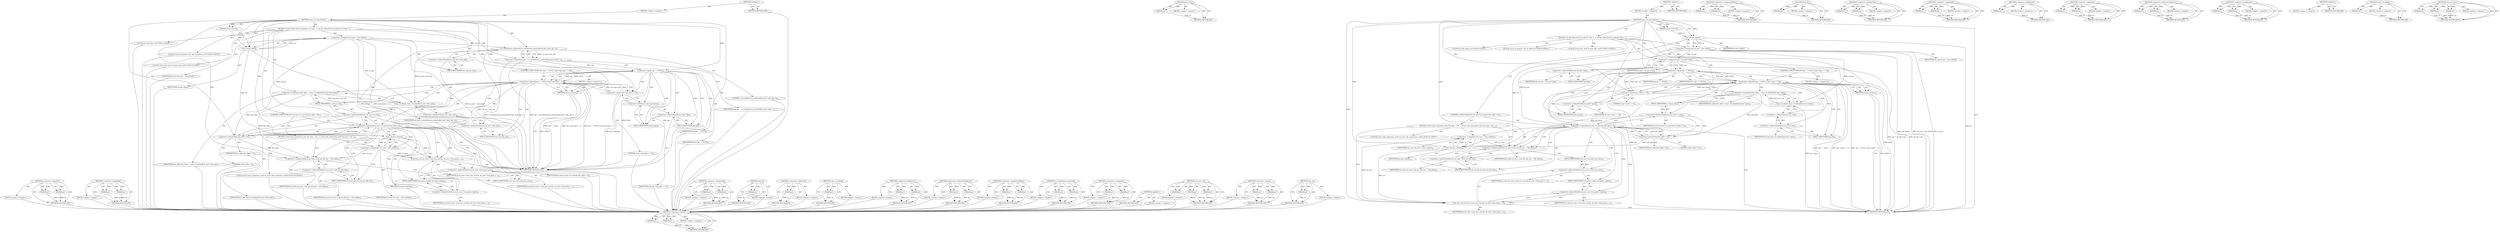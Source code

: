 digraph "inet_csk" {
vulnerable_113 [label=<(METHOD,&lt;operator&gt;.equals)>];
vulnerable_114 [label=<(PARAM,p1)>];
vulnerable_115 [label=<(PARAM,p2)>];
vulnerable_116 [label=<(BLOCK,&lt;empty&gt;,&lt;empty&gt;)>];
vulnerable_117 [label=<(METHOD_RETURN,ANY)>];
vulnerable_136 [label=<(METHOD,inet_csk)>];
vulnerable_137 [label=<(PARAM,p1)>];
vulnerable_138 [label=<(BLOCK,&lt;empty&gt;,&lt;empty&gt;)>];
vulnerable_139 [label=<(METHOD_RETURN,ANY)>];
vulnerable_6 [label=<(METHOD,&lt;global&gt;)<SUB>1</SUB>>];
vulnerable_7 [label=<(BLOCK,&lt;empty&gt;,&lt;empty&gt;)<SUB>1</SUB>>];
vulnerable_8 [label=<(METHOD,cipso_v4_sock_delattr)<SUB>1</SUB>>];
vulnerable_9 [label=<(PARAM,struct sock *sk)<SUB>1</SUB>>];
vulnerable_10 [label=<(BLOCK,{
 	int hdr_delta;
	struct ip_options *opt;
 	s...,{
 	int hdr_delta;
	struct ip_options *opt;
 	s...)<SUB>2</SUB>>];
vulnerable_11 [label="<(LOCAL,int hdr_delta: int)<SUB>3</SUB>>"];
vulnerable_12 [label="<(LOCAL,struct ip_options* opt: ip_options*)<SUB>4</SUB>>"];
vulnerable_13 [label="<(LOCAL,struct inet_sock* sk_inet: inet_sock*)<SUB>5</SUB>>"];
vulnerable_14 [label=<(&lt;operator&gt;.assignment,sk_inet = inet_sk(sk))<SUB>7</SUB>>];
vulnerable_15 [label=<(IDENTIFIER,sk_inet,sk_inet = inet_sk(sk))<SUB>7</SUB>>];
vulnerable_16 [label=<(inet_sk,inet_sk(sk))<SUB>7</SUB>>];
vulnerable_17 [label=<(IDENTIFIER,sk,inet_sk(sk))<SUB>7</SUB>>];
vulnerable_18 [label=<(&lt;operator&gt;.assignment,opt = sk_inet-&gt;opt)<SUB>8</SUB>>];
vulnerable_19 [label=<(IDENTIFIER,opt,opt = sk_inet-&gt;opt)<SUB>8</SUB>>];
vulnerable_20 [label=<(&lt;operator&gt;.indirectFieldAccess,sk_inet-&gt;opt)<SUB>8</SUB>>];
vulnerable_21 [label=<(IDENTIFIER,sk_inet,opt = sk_inet-&gt;opt)<SUB>8</SUB>>];
vulnerable_22 [label=<(FIELD_IDENTIFIER,opt,opt)<SUB>8</SUB>>];
vulnerable_23 [label=<(CONTROL_STRUCTURE,IF,if (opt == NULL || opt-&gt;cipso == 0))<SUB>9</SUB>>];
vulnerable_24 [label=<(&lt;operator&gt;.logicalOr,opt == NULL || opt-&gt;cipso == 0)<SUB>9</SUB>>];
vulnerable_25 [label=<(&lt;operator&gt;.equals,opt == NULL)<SUB>9</SUB>>];
vulnerable_26 [label=<(IDENTIFIER,opt,opt == NULL)<SUB>9</SUB>>];
vulnerable_27 [label=<(IDENTIFIER,NULL,opt == NULL)<SUB>9</SUB>>];
vulnerable_28 [label=<(&lt;operator&gt;.equals,opt-&gt;cipso == 0)<SUB>9</SUB>>];
vulnerable_29 [label=<(&lt;operator&gt;.indirectFieldAccess,opt-&gt;cipso)<SUB>9</SUB>>];
vulnerable_30 [label=<(IDENTIFIER,opt,opt-&gt;cipso == 0)<SUB>9</SUB>>];
vulnerable_31 [label=<(FIELD_IDENTIFIER,cipso,cipso)<SUB>9</SUB>>];
vulnerable_32 [label=<(LITERAL,0,opt-&gt;cipso == 0)<SUB>9</SUB>>];
vulnerable_33 [label=<(BLOCK,&lt;empty&gt;,&lt;empty&gt;)<SUB>10</SUB>>];
vulnerable_34 [label=<(RETURN,return;,return;)<SUB>10</SUB>>];
vulnerable_35 [label=<(&lt;operator&gt;.assignment,hdr_delta = cipso_v4_delopt(&amp;sk_inet-&gt;opt))<SUB>12</SUB>>];
vulnerable_36 [label=<(IDENTIFIER,hdr_delta,hdr_delta = cipso_v4_delopt(&amp;sk_inet-&gt;opt))<SUB>12</SUB>>];
vulnerable_37 [label=<(cipso_v4_delopt,cipso_v4_delopt(&amp;sk_inet-&gt;opt))<SUB>12</SUB>>];
vulnerable_38 [label=<(&lt;operator&gt;.addressOf,&amp;sk_inet-&gt;opt)<SUB>12</SUB>>];
vulnerable_39 [label=<(&lt;operator&gt;.indirectFieldAccess,sk_inet-&gt;opt)<SUB>12</SUB>>];
vulnerable_40 [label=<(IDENTIFIER,sk_inet,cipso_v4_delopt(&amp;sk_inet-&gt;opt))<SUB>12</SUB>>];
vulnerable_41 [label=<(FIELD_IDENTIFIER,opt,opt)<SUB>12</SUB>>];
vulnerable_42 [label=<(CONTROL_STRUCTURE,IF,if (sk_inet-&gt;is_icsk &amp;&amp; hdr_delta &gt; 0))<SUB>13</SUB>>];
vulnerable_43 [label=<(&lt;operator&gt;.logicalAnd,sk_inet-&gt;is_icsk &amp;&amp; hdr_delta &gt; 0)<SUB>13</SUB>>];
vulnerable_44 [label=<(&lt;operator&gt;.indirectFieldAccess,sk_inet-&gt;is_icsk)<SUB>13</SUB>>];
vulnerable_45 [label=<(IDENTIFIER,sk_inet,sk_inet-&gt;is_icsk &amp;&amp; hdr_delta &gt; 0)<SUB>13</SUB>>];
vulnerable_46 [label=<(FIELD_IDENTIFIER,is_icsk,is_icsk)<SUB>13</SUB>>];
vulnerable_47 [label=<(&lt;operator&gt;.greaterThan,hdr_delta &gt; 0)<SUB>13</SUB>>];
vulnerable_48 [label=<(IDENTIFIER,hdr_delta,hdr_delta &gt; 0)<SUB>13</SUB>>];
vulnerable_49 [label=<(LITERAL,0,hdr_delta &gt; 0)<SUB>13</SUB>>];
vulnerable_50 [label=<(BLOCK,{
 		struct inet_connection_sock *sk_conn = ine...,{
 		struct inet_connection_sock *sk_conn = ine...)<SUB>13</SUB>>];
vulnerable_51 [label="<(LOCAL,struct inet_connection_sock* sk_conn: inet_connection_sock*)<SUB>14</SUB>>"];
vulnerable_52 [label=<(&lt;operator&gt;.assignment,*sk_conn = inet_csk(sk))<SUB>14</SUB>>];
vulnerable_53 [label=<(IDENTIFIER,sk_conn,*sk_conn = inet_csk(sk))<SUB>14</SUB>>];
vulnerable_54 [label=<(inet_csk,inet_csk(sk))<SUB>14</SUB>>];
vulnerable_55 [label=<(IDENTIFIER,sk,inet_csk(sk))<SUB>14</SUB>>];
vulnerable_56 [label=<(&lt;operator&gt;.assignmentMinus,sk_conn-&gt;icsk_ext_hdr_len -= hdr_delta)<SUB>15</SUB>>];
vulnerable_57 [label=<(&lt;operator&gt;.indirectFieldAccess,sk_conn-&gt;icsk_ext_hdr_len)<SUB>15</SUB>>];
vulnerable_58 [label=<(IDENTIFIER,sk_conn,sk_conn-&gt;icsk_ext_hdr_len -= hdr_delta)<SUB>15</SUB>>];
vulnerable_59 [label=<(FIELD_IDENTIFIER,icsk_ext_hdr_len,icsk_ext_hdr_len)<SUB>15</SUB>>];
vulnerable_60 [label=<(IDENTIFIER,hdr_delta,sk_conn-&gt;icsk_ext_hdr_len -= hdr_delta)<SUB>15</SUB>>];
vulnerable_61 [label=<(icsk_sync_mss,sk_conn-&gt;icsk_sync_mss(sk, sk_conn-&gt;icsk_pmtu_c...)<SUB>16</SUB>>];
vulnerable_62 [label=<(&lt;operator&gt;.indirectFieldAccess,sk_conn-&gt;icsk_sync_mss)<SUB>16</SUB>>];
vulnerable_63 [label=<(IDENTIFIER,sk_conn,sk_conn-&gt;icsk_sync_mss(sk, sk_conn-&gt;icsk_pmtu_c...)<SUB>16</SUB>>];
vulnerable_64 [label=<(FIELD_IDENTIFIER,icsk_sync_mss,icsk_sync_mss)<SUB>16</SUB>>];
vulnerable_65 [label=<(IDENTIFIER,sk,sk_conn-&gt;icsk_sync_mss(sk, sk_conn-&gt;icsk_pmtu_c...)<SUB>16</SUB>>];
vulnerable_66 [label=<(&lt;operator&gt;.indirectFieldAccess,sk_conn-&gt;icsk_pmtu_cookie)<SUB>16</SUB>>];
vulnerable_67 [label=<(IDENTIFIER,sk_conn,sk_conn-&gt;icsk_sync_mss(sk, sk_conn-&gt;icsk_pmtu_c...)<SUB>16</SUB>>];
vulnerable_68 [label=<(FIELD_IDENTIFIER,icsk_pmtu_cookie,icsk_pmtu_cookie)<SUB>16</SUB>>];
vulnerable_69 [label=<(METHOD_RETURN,void)<SUB>1</SUB>>];
vulnerable_71 [label=<(METHOD_RETURN,ANY)<SUB>1</SUB>>];
vulnerable_140 [label=<(METHOD,&lt;operator&gt;.assignmentMinus)>];
vulnerable_141 [label=<(PARAM,p1)>];
vulnerable_142 [label=<(PARAM,p2)>];
vulnerable_143 [label=<(BLOCK,&lt;empty&gt;,&lt;empty&gt;)>];
vulnerable_144 [label=<(METHOD_RETURN,ANY)>];
vulnerable_99 [label=<(METHOD,inet_sk)>];
vulnerable_100 [label=<(PARAM,p1)>];
vulnerable_101 [label=<(BLOCK,&lt;empty&gt;,&lt;empty&gt;)>];
vulnerable_102 [label=<(METHOD_RETURN,ANY)>];
vulnerable_131 [label=<(METHOD,&lt;operator&gt;.greaterThan)>];
vulnerable_132 [label=<(PARAM,p1)>];
vulnerable_133 [label=<(PARAM,p2)>];
vulnerable_134 [label=<(BLOCK,&lt;empty&gt;,&lt;empty&gt;)>];
vulnerable_135 [label=<(METHOD_RETURN,ANY)>];
vulnerable_126 [label=<(METHOD,&lt;operator&gt;.logicalAnd)>];
vulnerable_127 [label=<(PARAM,p1)>];
vulnerable_128 [label=<(PARAM,p2)>];
vulnerable_129 [label=<(BLOCK,&lt;empty&gt;,&lt;empty&gt;)>];
vulnerable_130 [label=<(METHOD_RETURN,ANY)>];
vulnerable_122 [label=<(METHOD,&lt;operator&gt;.addressOf)>];
vulnerable_123 [label=<(PARAM,p1)>];
vulnerable_124 [label=<(BLOCK,&lt;empty&gt;,&lt;empty&gt;)>];
vulnerable_125 [label=<(METHOD_RETURN,ANY)>];
vulnerable_108 [label=<(METHOD,&lt;operator&gt;.logicalOr)>];
vulnerable_109 [label=<(PARAM,p1)>];
vulnerable_110 [label=<(PARAM,p2)>];
vulnerable_111 [label=<(BLOCK,&lt;empty&gt;,&lt;empty&gt;)>];
vulnerable_112 [label=<(METHOD_RETURN,ANY)>];
vulnerable_103 [label=<(METHOD,&lt;operator&gt;.indirectFieldAccess)>];
vulnerable_104 [label=<(PARAM,p1)>];
vulnerable_105 [label=<(PARAM,p2)>];
vulnerable_106 [label=<(BLOCK,&lt;empty&gt;,&lt;empty&gt;)>];
vulnerable_107 [label=<(METHOD_RETURN,ANY)>];
vulnerable_94 [label=<(METHOD,&lt;operator&gt;.assignment)>];
vulnerable_95 [label=<(PARAM,p1)>];
vulnerable_96 [label=<(PARAM,p2)>];
vulnerable_97 [label=<(BLOCK,&lt;empty&gt;,&lt;empty&gt;)>];
vulnerable_98 [label=<(METHOD_RETURN,ANY)>];
vulnerable_88 [label=<(METHOD,&lt;global&gt;)<SUB>1</SUB>>];
vulnerable_89 [label=<(BLOCK,&lt;empty&gt;,&lt;empty&gt;)>];
vulnerable_90 [label=<(METHOD_RETURN,ANY)>];
vulnerable_118 [label=<(METHOD,cipso_v4_delopt)>];
vulnerable_119 [label=<(PARAM,p1)>];
vulnerable_120 [label=<(BLOCK,&lt;empty&gt;,&lt;empty&gt;)>];
vulnerable_121 [label=<(METHOD_RETURN,ANY)>];
vulnerable_145 [label=<(METHOD,icsk_sync_mss)>];
vulnerable_146 [label=<(PARAM,p1)>];
vulnerable_147 [label=<(PARAM,p2)>];
vulnerable_148 [label=<(PARAM,p3)>];
vulnerable_149 [label=<(BLOCK,&lt;empty&gt;,&lt;empty&gt;)>];
vulnerable_150 [label=<(METHOD_RETURN,ANY)>];
fixed_117 [label=<(METHOD,&lt;operator&gt;.logicalOr)>];
fixed_118 [label=<(PARAM,p1)>];
fixed_119 [label=<(PARAM,p2)>];
fixed_120 [label=<(BLOCK,&lt;empty&gt;,&lt;empty&gt;)>];
fixed_121 [label=<(METHOD_RETURN,ANY)>];
fixed_140 [label=<(METHOD,&lt;operator&gt;.logicalAnd)>];
fixed_141 [label=<(PARAM,p1)>];
fixed_142 [label=<(PARAM,p2)>];
fixed_143 [label=<(BLOCK,&lt;empty&gt;,&lt;empty&gt;)>];
fixed_144 [label=<(METHOD_RETURN,ANY)>];
fixed_6 [label=<(METHOD,&lt;global&gt;)<SUB>1</SUB>>];
fixed_7 [label=<(BLOCK,&lt;empty&gt;,&lt;empty&gt;)<SUB>1</SUB>>];
fixed_8 [label=<(METHOD,cipso_v4_sock_delattr)<SUB>1</SUB>>];
fixed_9 [label=<(PARAM,struct sock *sk)<SUB>1</SUB>>];
fixed_10 [label=<(BLOCK,{
 	int hdr_delta;
	struct ip_options_rcu *opt;...,{
 	int hdr_delta;
	struct ip_options_rcu *opt;...)<SUB>2</SUB>>];
fixed_11 [label="<(LOCAL,int hdr_delta: int)<SUB>3</SUB>>"];
fixed_12 [label="<(LOCAL,struct ip_options_rcu* opt: ip_options_rcu*)<SUB>4</SUB>>"];
fixed_13 [label="<(LOCAL,struct inet_sock* sk_inet: inet_sock*)<SUB>5</SUB>>"];
fixed_14 [label=<(&lt;operator&gt;.assignment,sk_inet = inet_sk(sk))<SUB>7</SUB>>];
fixed_15 [label=<(IDENTIFIER,sk_inet,sk_inet = inet_sk(sk))<SUB>7</SUB>>];
fixed_16 [label=<(inet_sk,inet_sk(sk))<SUB>7</SUB>>];
fixed_17 [label=<(IDENTIFIER,sk,inet_sk(sk))<SUB>7</SUB>>];
fixed_18 [label=<(&lt;operator&gt;.assignment,opt = rcu_dereference_protected(sk_inet-&gt;inet_o...)<SUB>8</SUB>>];
fixed_19 [label=<(IDENTIFIER,opt,opt = rcu_dereference_protected(sk_inet-&gt;inet_o...)<SUB>8</SUB>>];
fixed_20 [label=<(rcu_dereference_protected,rcu_dereference_protected(sk_inet-&gt;inet_opt, 1))<SUB>8</SUB>>];
fixed_21 [label=<(&lt;operator&gt;.indirectFieldAccess,sk_inet-&gt;inet_opt)<SUB>8</SUB>>];
fixed_22 [label=<(IDENTIFIER,sk_inet,rcu_dereference_protected(sk_inet-&gt;inet_opt, 1))<SUB>8</SUB>>];
fixed_23 [label=<(FIELD_IDENTIFIER,inet_opt,inet_opt)<SUB>8</SUB>>];
fixed_24 [label=<(LITERAL,1,rcu_dereference_protected(sk_inet-&gt;inet_opt, 1))<SUB>8</SUB>>];
fixed_25 [label=<(CONTROL_STRUCTURE,IF,if (opt == NULL || opt-&gt;opt.cipso == 0))<SUB>9</SUB>>];
fixed_26 [label=<(&lt;operator&gt;.logicalOr,opt == NULL || opt-&gt;opt.cipso == 0)<SUB>9</SUB>>];
fixed_27 [label=<(&lt;operator&gt;.equals,opt == NULL)<SUB>9</SUB>>];
fixed_28 [label=<(IDENTIFIER,opt,opt == NULL)<SUB>9</SUB>>];
fixed_29 [label=<(IDENTIFIER,NULL,opt == NULL)<SUB>9</SUB>>];
fixed_30 [label=<(&lt;operator&gt;.equals,opt-&gt;opt.cipso == 0)<SUB>9</SUB>>];
fixed_31 [label=<(&lt;operator&gt;.fieldAccess,opt-&gt;opt.cipso)<SUB>9</SUB>>];
fixed_32 [label=<(&lt;operator&gt;.indirectFieldAccess,opt-&gt;opt)<SUB>9</SUB>>];
fixed_33 [label=<(IDENTIFIER,opt,opt-&gt;opt.cipso == 0)<SUB>9</SUB>>];
fixed_34 [label=<(FIELD_IDENTIFIER,opt,opt)<SUB>9</SUB>>];
fixed_35 [label=<(FIELD_IDENTIFIER,cipso,cipso)<SUB>9</SUB>>];
fixed_36 [label=<(LITERAL,0,opt-&gt;opt.cipso == 0)<SUB>9</SUB>>];
fixed_37 [label=<(BLOCK,&lt;empty&gt;,&lt;empty&gt;)<SUB>10</SUB>>];
fixed_38 [label=<(RETURN,return;,return;)<SUB>10</SUB>>];
fixed_39 [label=<(&lt;operator&gt;.assignment,hdr_delta = cipso_v4_delopt(&amp;sk_inet-&gt;inet_opt))<SUB>12</SUB>>];
fixed_40 [label=<(IDENTIFIER,hdr_delta,hdr_delta = cipso_v4_delopt(&amp;sk_inet-&gt;inet_opt))<SUB>12</SUB>>];
fixed_41 [label=<(cipso_v4_delopt,cipso_v4_delopt(&amp;sk_inet-&gt;inet_opt))<SUB>12</SUB>>];
fixed_42 [label=<(&lt;operator&gt;.addressOf,&amp;sk_inet-&gt;inet_opt)<SUB>12</SUB>>];
fixed_43 [label=<(&lt;operator&gt;.indirectFieldAccess,sk_inet-&gt;inet_opt)<SUB>12</SUB>>];
fixed_44 [label=<(IDENTIFIER,sk_inet,cipso_v4_delopt(&amp;sk_inet-&gt;inet_opt))<SUB>12</SUB>>];
fixed_45 [label=<(FIELD_IDENTIFIER,inet_opt,inet_opt)<SUB>12</SUB>>];
fixed_46 [label=<(CONTROL_STRUCTURE,IF,if (sk_inet-&gt;is_icsk &amp;&amp; hdr_delta &gt; 0))<SUB>13</SUB>>];
fixed_47 [label=<(&lt;operator&gt;.logicalAnd,sk_inet-&gt;is_icsk &amp;&amp; hdr_delta &gt; 0)<SUB>13</SUB>>];
fixed_48 [label=<(&lt;operator&gt;.indirectFieldAccess,sk_inet-&gt;is_icsk)<SUB>13</SUB>>];
fixed_49 [label=<(IDENTIFIER,sk_inet,sk_inet-&gt;is_icsk &amp;&amp; hdr_delta &gt; 0)<SUB>13</SUB>>];
fixed_50 [label=<(FIELD_IDENTIFIER,is_icsk,is_icsk)<SUB>13</SUB>>];
fixed_51 [label=<(&lt;operator&gt;.greaterThan,hdr_delta &gt; 0)<SUB>13</SUB>>];
fixed_52 [label=<(IDENTIFIER,hdr_delta,hdr_delta &gt; 0)<SUB>13</SUB>>];
fixed_53 [label=<(LITERAL,0,hdr_delta &gt; 0)<SUB>13</SUB>>];
fixed_54 [label=<(BLOCK,{
 		struct inet_connection_sock *sk_conn = ine...,{
 		struct inet_connection_sock *sk_conn = ine...)<SUB>13</SUB>>];
fixed_55 [label="<(LOCAL,struct inet_connection_sock* sk_conn: inet_connection_sock*)<SUB>14</SUB>>"];
fixed_56 [label=<(&lt;operator&gt;.assignment,*sk_conn = inet_csk(sk))<SUB>14</SUB>>];
fixed_57 [label=<(IDENTIFIER,sk_conn,*sk_conn = inet_csk(sk))<SUB>14</SUB>>];
fixed_58 [label=<(inet_csk,inet_csk(sk))<SUB>14</SUB>>];
fixed_59 [label=<(IDENTIFIER,sk,inet_csk(sk))<SUB>14</SUB>>];
fixed_60 [label=<(&lt;operator&gt;.assignmentMinus,sk_conn-&gt;icsk_ext_hdr_len -= hdr_delta)<SUB>15</SUB>>];
fixed_61 [label=<(&lt;operator&gt;.indirectFieldAccess,sk_conn-&gt;icsk_ext_hdr_len)<SUB>15</SUB>>];
fixed_62 [label=<(IDENTIFIER,sk_conn,sk_conn-&gt;icsk_ext_hdr_len -= hdr_delta)<SUB>15</SUB>>];
fixed_63 [label=<(FIELD_IDENTIFIER,icsk_ext_hdr_len,icsk_ext_hdr_len)<SUB>15</SUB>>];
fixed_64 [label=<(IDENTIFIER,hdr_delta,sk_conn-&gt;icsk_ext_hdr_len -= hdr_delta)<SUB>15</SUB>>];
fixed_65 [label=<(icsk_sync_mss,sk_conn-&gt;icsk_sync_mss(sk, sk_conn-&gt;icsk_pmtu_c...)<SUB>16</SUB>>];
fixed_66 [label=<(&lt;operator&gt;.indirectFieldAccess,sk_conn-&gt;icsk_sync_mss)<SUB>16</SUB>>];
fixed_67 [label=<(IDENTIFIER,sk_conn,sk_conn-&gt;icsk_sync_mss(sk, sk_conn-&gt;icsk_pmtu_c...)<SUB>16</SUB>>];
fixed_68 [label=<(FIELD_IDENTIFIER,icsk_sync_mss,icsk_sync_mss)<SUB>16</SUB>>];
fixed_69 [label=<(IDENTIFIER,sk,sk_conn-&gt;icsk_sync_mss(sk, sk_conn-&gt;icsk_pmtu_c...)<SUB>16</SUB>>];
fixed_70 [label=<(&lt;operator&gt;.indirectFieldAccess,sk_conn-&gt;icsk_pmtu_cookie)<SUB>16</SUB>>];
fixed_71 [label=<(IDENTIFIER,sk_conn,sk_conn-&gt;icsk_sync_mss(sk, sk_conn-&gt;icsk_pmtu_c...)<SUB>16</SUB>>];
fixed_72 [label=<(FIELD_IDENTIFIER,icsk_pmtu_cookie,icsk_pmtu_cookie)<SUB>16</SUB>>];
fixed_73 [label=<(METHOD_RETURN,void)<SUB>1</SUB>>];
fixed_75 [label=<(METHOD_RETURN,ANY)<SUB>1</SUB>>];
fixed_145 [label=<(METHOD,&lt;operator&gt;.greaterThan)>];
fixed_146 [label=<(PARAM,p1)>];
fixed_147 [label=<(PARAM,p2)>];
fixed_148 [label=<(BLOCK,&lt;empty&gt;,&lt;empty&gt;)>];
fixed_149 [label=<(METHOD_RETURN,ANY)>];
fixed_103 [label=<(METHOD,inet_sk)>];
fixed_104 [label=<(PARAM,p1)>];
fixed_105 [label=<(BLOCK,&lt;empty&gt;,&lt;empty&gt;)>];
fixed_106 [label=<(METHOD_RETURN,ANY)>];
fixed_136 [label=<(METHOD,&lt;operator&gt;.addressOf)>];
fixed_137 [label=<(PARAM,p1)>];
fixed_138 [label=<(BLOCK,&lt;empty&gt;,&lt;empty&gt;)>];
fixed_139 [label=<(METHOD_RETURN,ANY)>];
fixed_132 [label=<(METHOD,cipso_v4_delopt)>];
fixed_133 [label=<(PARAM,p1)>];
fixed_134 [label=<(BLOCK,&lt;empty&gt;,&lt;empty&gt;)>];
fixed_135 [label=<(METHOD_RETURN,ANY)>];
fixed_127 [label=<(METHOD,&lt;operator&gt;.fieldAccess)>];
fixed_128 [label=<(PARAM,p1)>];
fixed_129 [label=<(PARAM,p2)>];
fixed_130 [label=<(BLOCK,&lt;empty&gt;,&lt;empty&gt;)>];
fixed_131 [label=<(METHOD_RETURN,ANY)>];
fixed_112 [label=<(METHOD,&lt;operator&gt;.indirectFieldAccess)>];
fixed_113 [label=<(PARAM,p1)>];
fixed_114 [label=<(PARAM,p2)>];
fixed_115 [label=<(BLOCK,&lt;empty&gt;,&lt;empty&gt;)>];
fixed_116 [label=<(METHOD_RETURN,ANY)>];
fixed_154 [label=<(METHOD,&lt;operator&gt;.assignmentMinus)>];
fixed_155 [label=<(PARAM,p1)>];
fixed_156 [label=<(PARAM,p2)>];
fixed_157 [label=<(BLOCK,&lt;empty&gt;,&lt;empty&gt;)>];
fixed_158 [label=<(METHOD_RETURN,ANY)>];
fixed_107 [label=<(METHOD,rcu_dereference_protected)>];
fixed_108 [label=<(PARAM,p1)>];
fixed_109 [label=<(PARAM,p2)>];
fixed_110 [label=<(BLOCK,&lt;empty&gt;,&lt;empty&gt;)>];
fixed_111 [label=<(METHOD_RETURN,ANY)>];
fixed_98 [label=<(METHOD,&lt;operator&gt;.assignment)>];
fixed_99 [label=<(PARAM,p1)>];
fixed_100 [label=<(PARAM,p2)>];
fixed_101 [label=<(BLOCK,&lt;empty&gt;,&lt;empty&gt;)>];
fixed_102 [label=<(METHOD_RETURN,ANY)>];
fixed_92 [label=<(METHOD,&lt;global&gt;)<SUB>1</SUB>>];
fixed_93 [label=<(BLOCK,&lt;empty&gt;,&lt;empty&gt;)>];
fixed_94 [label=<(METHOD_RETURN,ANY)>];
fixed_159 [label=<(METHOD,icsk_sync_mss)>];
fixed_160 [label=<(PARAM,p1)>];
fixed_161 [label=<(PARAM,p2)>];
fixed_162 [label=<(PARAM,p3)>];
fixed_163 [label=<(BLOCK,&lt;empty&gt;,&lt;empty&gt;)>];
fixed_164 [label=<(METHOD_RETURN,ANY)>];
fixed_122 [label=<(METHOD,&lt;operator&gt;.equals)>];
fixed_123 [label=<(PARAM,p1)>];
fixed_124 [label=<(PARAM,p2)>];
fixed_125 [label=<(BLOCK,&lt;empty&gt;,&lt;empty&gt;)>];
fixed_126 [label=<(METHOD_RETURN,ANY)>];
fixed_150 [label=<(METHOD,inet_csk)>];
fixed_151 [label=<(PARAM,p1)>];
fixed_152 [label=<(BLOCK,&lt;empty&gt;,&lt;empty&gt;)>];
fixed_153 [label=<(METHOD_RETURN,ANY)>];
vulnerable_113 -> vulnerable_114  [key=0, label="AST: "];
vulnerable_113 -> vulnerable_114  [key=1, label="DDG: "];
vulnerable_113 -> vulnerable_116  [key=0, label="AST: "];
vulnerable_113 -> vulnerable_115  [key=0, label="AST: "];
vulnerable_113 -> vulnerable_115  [key=1, label="DDG: "];
vulnerable_113 -> vulnerable_117  [key=0, label="AST: "];
vulnerable_113 -> vulnerable_117  [key=1, label="CFG: "];
vulnerable_114 -> vulnerable_117  [key=0, label="DDG: p1"];
vulnerable_115 -> vulnerable_117  [key=0, label="DDG: p2"];
vulnerable_136 -> vulnerable_137  [key=0, label="AST: "];
vulnerable_136 -> vulnerable_137  [key=1, label="DDG: "];
vulnerable_136 -> vulnerable_138  [key=0, label="AST: "];
vulnerable_136 -> vulnerable_139  [key=0, label="AST: "];
vulnerable_136 -> vulnerable_139  [key=1, label="CFG: "];
vulnerable_137 -> vulnerable_139  [key=0, label="DDG: p1"];
vulnerable_6 -> vulnerable_7  [key=0, label="AST: "];
vulnerable_6 -> vulnerable_71  [key=0, label="AST: "];
vulnerable_6 -> vulnerable_71  [key=1, label="CFG: "];
vulnerable_7 -> vulnerable_8  [key=0, label="AST: "];
vulnerable_8 -> vulnerable_9  [key=0, label="AST: "];
vulnerable_8 -> vulnerable_9  [key=1, label="DDG: "];
vulnerable_8 -> vulnerable_10  [key=0, label="AST: "];
vulnerable_8 -> vulnerable_69  [key=0, label="AST: "];
vulnerable_8 -> vulnerable_16  [key=0, label="CFG: "];
vulnerable_8 -> vulnerable_16  [key=1, label="DDG: "];
vulnerable_8 -> vulnerable_34  [key=0, label="DDG: "];
vulnerable_8 -> vulnerable_56  [key=0, label="DDG: "];
vulnerable_8 -> vulnerable_25  [key=0, label="DDG: "];
vulnerable_8 -> vulnerable_28  [key=0, label="DDG: "];
vulnerable_8 -> vulnerable_47  [key=0, label="DDG: "];
vulnerable_8 -> vulnerable_61  [key=0, label="DDG: "];
vulnerable_8 -> vulnerable_54  [key=0, label="DDG: "];
vulnerable_9 -> vulnerable_16  [key=0, label="DDG: sk"];
vulnerable_10 -> vulnerable_11  [key=0, label="AST: "];
vulnerable_10 -> vulnerable_12  [key=0, label="AST: "];
vulnerable_10 -> vulnerable_13  [key=0, label="AST: "];
vulnerable_10 -> vulnerable_14  [key=0, label="AST: "];
vulnerable_10 -> vulnerable_18  [key=0, label="AST: "];
vulnerable_10 -> vulnerable_23  [key=0, label="AST: "];
vulnerable_10 -> vulnerable_35  [key=0, label="AST: "];
vulnerable_10 -> vulnerable_42  [key=0, label="AST: "];
vulnerable_14 -> vulnerable_15  [key=0, label="AST: "];
vulnerable_14 -> vulnerable_16  [key=0, label="AST: "];
vulnerable_14 -> vulnerable_22  [key=0, label="CFG: "];
vulnerable_14 -> vulnerable_69  [key=0, label="DDG: sk_inet"];
vulnerable_14 -> vulnerable_69  [key=1, label="DDG: inet_sk(sk)"];
vulnerable_14 -> vulnerable_69  [key=2, label="DDG: sk_inet = inet_sk(sk)"];
vulnerable_14 -> vulnerable_18  [key=0, label="DDG: sk_inet"];
vulnerable_14 -> vulnerable_37  [key=0, label="DDG: sk_inet"];
vulnerable_14 -> vulnerable_43  [key=0, label="DDG: sk_inet"];
vulnerable_16 -> vulnerable_17  [key=0, label="AST: "];
vulnerable_16 -> vulnerable_14  [key=0, label="CFG: "];
vulnerable_16 -> vulnerable_14  [key=1, label="DDG: sk"];
vulnerable_16 -> vulnerable_69  [key=0, label="DDG: sk"];
vulnerable_16 -> vulnerable_54  [key=0, label="DDG: sk"];
vulnerable_18 -> vulnerable_19  [key=0, label="AST: "];
vulnerable_18 -> vulnerable_20  [key=0, label="AST: "];
vulnerable_18 -> vulnerable_25  [key=0, label="CFG: "];
vulnerable_18 -> vulnerable_25  [key=1, label="DDG: opt"];
vulnerable_18 -> vulnerable_69  [key=0, label="DDG: sk_inet-&gt;opt"];
vulnerable_18 -> vulnerable_69  [key=1, label="DDG: opt = sk_inet-&gt;opt"];
vulnerable_20 -> vulnerable_21  [key=0, label="AST: "];
vulnerable_20 -> vulnerable_22  [key=0, label="AST: "];
vulnerable_20 -> vulnerable_18  [key=0, label="CFG: "];
vulnerable_22 -> vulnerable_20  [key=0, label="CFG: "];
vulnerable_23 -> vulnerable_24  [key=0, label="AST: "];
vulnerable_23 -> vulnerable_33  [key=0, label="AST: "];
vulnerable_24 -> vulnerable_25  [key=0, label="AST: "];
vulnerable_24 -> vulnerable_28  [key=0, label="AST: "];
vulnerable_24 -> vulnerable_34  [key=0, label="CFG: "];
vulnerable_24 -> vulnerable_34  [key=1, label="CDG: "];
vulnerable_24 -> vulnerable_41  [key=0, label="CFG: "];
vulnerable_24 -> vulnerable_41  [key=1, label="CDG: "];
vulnerable_24 -> vulnerable_69  [key=0, label="DDG: opt == NULL"];
vulnerable_24 -> vulnerable_69  [key=1, label="DDG: opt-&gt;cipso == 0"];
vulnerable_24 -> vulnerable_69  [key=2, label="DDG: opt == NULL || opt-&gt;cipso == 0"];
vulnerable_24 -> vulnerable_37  [key=0, label="CDG: "];
vulnerable_24 -> vulnerable_46  [key=0, label="CDG: "];
vulnerable_24 -> vulnerable_38  [key=0, label="CDG: "];
vulnerable_24 -> vulnerable_44  [key=0, label="CDG: "];
vulnerable_24 -> vulnerable_35  [key=0, label="CDG: "];
vulnerable_24 -> vulnerable_39  [key=0, label="CDG: "];
vulnerable_24 -> vulnerable_43  [key=0, label="CDG: "];
vulnerable_25 -> vulnerable_26  [key=0, label="AST: "];
vulnerable_25 -> vulnerable_27  [key=0, label="AST: "];
vulnerable_25 -> vulnerable_24  [key=0, label="CFG: "];
vulnerable_25 -> vulnerable_24  [key=1, label="DDG: opt"];
vulnerable_25 -> vulnerable_24  [key=2, label="DDG: NULL"];
vulnerable_25 -> vulnerable_31  [key=0, label="CFG: "];
vulnerable_25 -> vulnerable_31  [key=1, label="CDG: "];
vulnerable_25 -> vulnerable_69  [key=0, label="DDG: opt"];
vulnerable_25 -> vulnerable_69  [key=1, label="DDG: NULL"];
vulnerable_25 -> vulnerable_28  [key=0, label="DDG: opt"];
vulnerable_25 -> vulnerable_28  [key=1, label="CDG: "];
vulnerable_25 -> vulnerable_29  [key=0, label="CDG: "];
vulnerable_28 -> vulnerable_29  [key=0, label="AST: "];
vulnerable_28 -> vulnerable_32  [key=0, label="AST: "];
vulnerable_28 -> vulnerable_24  [key=0, label="CFG: "];
vulnerable_28 -> vulnerable_24  [key=1, label="DDG: opt-&gt;cipso"];
vulnerable_28 -> vulnerable_24  [key=2, label="DDG: 0"];
vulnerable_28 -> vulnerable_69  [key=0, label="DDG: opt-&gt;cipso"];
vulnerable_29 -> vulnerable_30  [key=0, label="AST: "];
vulnerable_29 -> vulnerable_31  [key=0, label="AST: "];
vulnerable_29 -> vulnerable_28  [key=0, label="CFG: "];
vulnerable_31 -> vulnerable_29  [key=0, label="CFG: "];
vulnerable_33 -> vulnerable_34  [key=0, label="AST: "];
vulnerable_34 -> vulnerable_69  [key=0, label="CFG: "];
vulnerable_34 -> vulnerable_69  [key=1, label="DDG: &lt;RET&gt;"];
vulnerable_35 -> vulnerable_36  [key=0, label="AST: "];
vulnerable_35 -> vulnerable_37  [key=0, label="AST: "];
vulnerable_35 -> vulnerable_46  [key=0, label="CFG: "];
vulnerable_35 -> vulnerable_56  [key=0, label="DDG: hdr_delta"];
vulnerable_35 -> vulnerable_47  [key=0, label="DDG: hdr_delta"];
vulnerable_37 -> vulnerable_38  [key=0, label="AST: "];
vulnerable_37 -> vulnerable_35  [key=0, label="CFG: "];
vulnerable_37 -> vulnerable_35  [key=1, label="DDG: &amp;sk_inet-&gt;opt"];
vulnerable_38 -> vulnerable_39  [key=0, label="AST: "];
vulnerable_38 -> vulnerable_37  [key=0, label="CFG: "];
vulnerable_39 -> vulnerable_40  [key=0, label="AST: "];
vulnerable_39 -> vulnerable_41  [key=0, label="AST: "];
vulnerable_39 -> vulnerable_38  [key=0, label="CFG: "];
vulnerable_41 -> vulnerable_39  [key=0, label="CFG: "];
vulnerable_42 -> vulnerable_43  [key=0, label="AST: "];
vulnerable_42 -> vulnerable_50  [key=0, label="AST: "];
vulnerable_43 -> vulnerable_44  [key=0, label="AST: "];
vulnerable_43 -> vulnerable_47  [key=0, label="AST: "];
vulnerable_43 -> vulnerable_69  [key=0, label="CFG: "];
vulnerable_43 -> vulnerable_54  [key=0, label="CFG: "];
vulnerable_43 -> vulnerable_54  [key=1, label="CDG: "];
vulnerable_43 -> vulnerable_68  [key=0, label="CDG: "];
vulnerable_43 -> vulnerable_61  [key=0, label="CDG: "];
vulnerable_43 -> vulnerable_64  [key=0, label="CDG: "];
vulnerable_43 -> vulnerable_57  [key=0, label="CDG: "];
vulnerable_43 -> vulnerable_66  [key=0, label="CDG: "];
vulnerable_43 -> vulnerable_52  [key=0, label="CDG: "];
vulnerable_43 -> vulnerable_56  [key=0, label="CDG: "];
vulnerable_43 -> vulnerable_59  [key=0, label="CDG: "];
vulnerable_43 -> vulnerable_62  [key=0, label="CDG: "];
vulnerable_44 -> vulnerable_45  [key=0, label="AST: "];
vulnerable_44 -> vulnerable_46  [key=0, label="AST: "];
vulnerable_44 -> vulnerable_43  [key=0, label="CFG: "];
vulnerable_44 -> vulnerable_47  [key=0, label="CFG: "];
vulnerable_44 -> vulnerable_47  [key=1, label="CDG: "];
vulnerable_46 -> vulnerable_44  [key=0, label="CFG: "];
vulnerable_47 -> vulnerable_48  [key=0, label="AST: "];
vulnerable_47 -> vulnerable_49  [key=0, label="AST: "];
vulnerable_47 -> vulnerable_43  [key=0, label="CFG: "];
vulnerable_47 -> vulnerable_43  [key=1, label="DDG: hdr_delta"];
vulnerable_47 -> vulnerable_43  [key=2, label="DDG: 0"];
vulnerable_47 -> vulnerable_56  [key=0, label="DDG: hdr_delta"];
vulnerable_50 -> vulnerable_51  [key=0, label="AST: "];
vulnerable_50 -> vulnerable_52  [key=0, label="AST: "];
vulnerable_50 -> vulnerable_56  [key=0, label="AST: "];
vulnerable_50 -> vulnerable_61  [key=0, label="AST: "];
vulnerable_52 -> vulnerable_53  [key=0, label="AST: "];
vulnerable_52 -> vulnerable_54  [key=0, label="AST: "];
vulnerable_52 -> vulnerable_59  [key=0, label="CFG: "];
vulnerable_52 -> vulnerable_56  [key=0, label="DDG: sk_conn"];
vulnerable_52 -> vulnerable_61  [key=0, label="DDG: sk_conn"];
vulnerable_54 -> vulnerable_55  [key=0, label="AST: "];
vulnerable_54 -> vulnerable_52  [key=0, label="CFG: "];
vulnerable_54 -> vulnerable_52  [key=1, label="DDG: sk"];
vulnerable_54 -> vulnerable_61  [key=0, label="DDG: sk"];
vulnerable_56 -> vulnerable_57  [key=0, label="AST: "];
vulnerable_56 -> vulnerable_60  [key=0, label="AST: "];
vulnerable_56 -> vulnerable_64  [key=0, label="CFG: "];
vulnerable_57 -> vulnerable_58  [key=0, label="AST: "];
vulnerable_57 -> vulnerable_59  [key=0, label="AST: "];
vulnerable_57 -> vulnerable_56  [key=0, label="CFG: "];
vulnerable_59 -> vulnerable_57  [key=0, label="CFG: "];
vulnerable_61 -> vulnerable_62  [key=0, label="AST: "];
vulnerable_61 -> vulnerable_65  [key=0, label="AST: "];
vulnerable_61 -> vulnerable_66  [key=0, label="AST: "];
vulnerable_61 -> vulnerable_69  [key=0, label="CFG: "];
vulnerable_62 -> vulnerable_63  [key=0, label="AST: "];
vulnerable_62 -> vulnerable_64  [key=0, label="AST: "];
vulnerable_62 -> vulnerable_68  [key=0, label="CFG: "];
vulnerable_64 -> vulnerable_62  [key=0, label="CFG: "];
vulnerable_66 -> vulnerable_67  [key=0, label="AST: "];
vulnerable_66 -> vulnerable_68  [key=0, label="AST: "];
vulnerable_66 -> vulnerable_61  [key=0, label="CFG: "];
vulnerable_68 -> vulnerable_66  [key=0, label="CFG: "];
vulnerable_140 -> vulnerable_141  [key=0, label="AST: "];
vulnerable_140 -> vulnerable_141  [key=1, label="DDG: "];
vulnerable_140 -> vulnerable_143  [key=0, label="AST: "];
vulnerable_140 -> vulnerable_142  [key=0, label="AST: "];
vulnerable_140 -> vulnerable_142  [key=1, label="DDG: "];
vulnerable_140 -> vulnerable_144  [key=0, label="AST: "];
vulnerable_140 -> vulnerable_144  [key=1, label="CFG: "];
vulnerable_141 -> vulnerable_144  [key=0, label="DDG: p1"];
vulnerable_142 -> vulnerable_144  [key=0, label="DDG: p2"];
vulnerable_99 -> vulnerable_100  [key=0, label="AST: "];
vulnerable_99 -> vulnerable_100  [key=1, label="DDG: "];
vulnerable_99 -> vulnerable_101  [key=0, label="AST: "];
vulnerable_99 -> vulnerable_102  [key=0, label="AST: "];
vulnerable_99 -> vulnerable_102  [key=1, label="CFG: "];
vulnerable_100 -> vulnerable_102  [key=0, label="DDG: p1"];
vulnerable_131 -> vulnerable_132  [key=0, label="AST: "];
vulnerable_131 -> vulnerable_132  [key=1, label="DDG: "];
vulnerable_131 -> vulnerable_134  [key=0, label="AST: "];
vulnerable_131 -> vulnerable_133  [key=0, label="AST: "];
vulnerable_131 -> vulnerable_133  [key=1, label="DDG: "];
vulnerable_131 -> vulnerable_135  [key=0, label="AST: "];
vulnerable_131 -> vulnerable_135  [key=1, label="CFG: "];
vulnerable_132 -> vulnerable_135  [key=0, label="DDG: p1"];
vulnerable_133 -> vulnerable_135  [key=0, label="DDG: p2"];
vulnerable_126 -> vulnerable_127  [key=0, label="AST: "];
vulnerable_126 -> vulnerable_127  [key=1, label="DDG: "];
vulnerable_126 -> vulnerable_129  [key=0, label="AST: "];
vulnerable_126 -> vulnerable_128  [key=0, label="AST: "];
vulnerable_126 -> vulnerable_128  [key=1, label="DDG: "];
vulnerable_126 -> vulnerable_130  [key=0, label="AST: "];
vulnerable_126 -> vulnerable_130  [key=1, label="CFG: "];
vulnerable_127 -> vulnerable_130  [key=0, label="DDG: p1"];
vulnerable_128 -> vulnerable_130  [key=0, label="DDG: p2"];
vulnerable_122 -> vulnerable_123  [key=0, label="AST: "];
vulnerable_122 -> vulnerable_123  [key=1, label="DDG: "];
vulnerable_122 -> vulnerable_124  [key=0, label="AST: "];
vulnerable_122 -> vulnerable_125  [key=0, label="AST: "];
vulnerable_122 -> vulnerable_125  [key=1, label="CFG: "];
vulnerable_123 -> vulnerable_125  [key=0, label="DDG: p1"];
vulnerable_108 -> vulnerable_109  [key=0, label="AST: "];
vulnerable_108 -> vulnerable_109  [key=1, label="DDG: "];
vulnerable_108 -> vulnerable_111  [key=0, label="AST: "];
vulnerable_108 -> vulnerable_110  [key=0, label="AST: "];
vulnerable_108 -> vulnerable_110  [key=1, label="DDG: "];
vulnerable_108 -> vulnerable_112  [key=0, label="AST: "];
vulnerable_108 -> vulnerable_112  [key=1, label="CFG: "];
vulnerable_109 -> vulnerable_112  [key=0, label="DDG: p1"];
vulnerable_110 -> vulnerable_112  [key=0, label="DDG: p2"];
vulnerable_103 -> vulnerable_104  [key=0, label="AST: "];
vulnerable_103 -> vulnerable_104  [key=1, label="DDG: "];
vulnerable_103 -> vulnerable_106  [key=0, label="AST: "];
vulnerable_103 -> vulnerable_105  [key=0, label="AST: "];
vulnerable_103 -> vulnerable_105  [key=1, label="DDG: "];
vulnerable_103 -> vulnerable_107  [key=0, label="AST: "];
vulnerable_103 -> vulnerable_107  [key=1, label="CFG: "];
vulnerable_104 -> vulnerable_107  [key=0, label="DDG: p1"];
vulnerable_105 -> vulnerable_107  [key=0, label="DDG: p2"];
vulnerable_94 -> vulnerable_95  [key=0, label="AST: "];
vulnerable_94 -> vulnerable_95  [key=1, label="DDG: "];
vulnerable_94 -> vulnerable_97  [key=0, label="AST: "];
vulnerable_94 -> vulnerable_96  [key=0, label="AST: "];
vulnerable_94 -> vulnerable_96  [key=1, label="DDG: "];
vulnerable_94 -> vulnerable_98  [key=0, label="AST: "];
vulnerable_94 -> vulnerable_98  [key=1, label="CFG: "];
vulnerable_95 -> vulnerable_98  [key=0, label="DDG: p1"];
vulnerable_96 -> vulnerable_98  [key=0, label="DDG: p2"];
vulnerable_88 -> vulnerable_89  [key=0, label="AST: "];
vulnerable_88 -> vulnerable_90  [key=0, label="AST: "];
vulnerable_88 -> vulnerable_90  [key=1, label="CFG: "];
vulnerable_118 -> vulnerable_119  [key=0, label="AST: "];
vulnerable_118 -> vulnerable_119  [key=1, label="DDG: "];
vulnerable_118 -> vulnerable_120  [key=0, label="AST: "];
vulnerable_118 -> vulnerable_121  [key=0, label="AST: "];
vulnerable_118 -> vulnerable_121  [key=1, label="CFG: "];
vulnerable_119 -> vulnerable_121  [key=0, label="DDG: p1"];
vulnerable_145 -> vulnerable_146  [key=0, label="AST: "];
vulnerable_145 -> vulnerable_146  [key=1, label="DDG: "];
vulnerable_145 -> vulnerable_149  [key=0, label="AST: "];
vulnerable_145 -> vulnerable_147  [key=0, label="AST: "];
vulnerable_145 -> vulnerable_147  [key=1, label="DDG: "];
vulnerable_145 -> vulnerable_150  [key=0, label="AST: "];
vulnerable_145 -> vulnerable_150  [key=1, label="CFG: "];
vulnerable_145 -> vulnerable_148  [key=0, label="AST: "];
vulnerable_145 -> vulnerable_148  [key=1, label="DDG: "];
vulnerable_146 -> vulnerable_150  [key=0, label="DDG: p1"];
vulnerable_147 -> vulnerable_150  [key=0, label="DDG: p2"];
vulnerable_148 -> vulnerable_150  [key=0, label="DDG: p3"];
fixed_117 -> fixed_118  [key=0, label="AST: "];
fixed_117 -> fixed_118  [key=1, label="DDG: "];
fixed_117 -> fixed_120  [key=0, label="AST: "];
fixed_117 -> fixed_119  [key=0, label="AST: "];
fixed_117 -> fixed_119  [key=1, label="DDG: "];
fixed_117 -> fixed_121  [key=0, label="AST: "];
fixed_117 -> fixed_121  [key=1, label="CFG: "];
fixed_118 -> fixed_121  [key=0, label="DDG: p1"];
fixed_119 -> fixed_121  [key=0, label="DDG: p2"];
fixed_120 -> vulnerable_113  [key=0];
fixed_121 -> vulnerable_113  [key=0];
fixed_140 -> fixed_141  [key=0, label="AST: "];
fixed_140 -> fixed_141  [key=1, label="DDG: "];
fixed_140 -> fixed_143  [key=0, label="AST: "];
fixed_140 -> fixed_142  [key=0, label="AST: "];
fixed_140 -> fixed_142  [key=1, label="DDG: "];
fixed_140 -> fixed_144  [key=0, label="AST: "];
fixed_140 -> fixed_144  [key=1, label="CFG: "];
fixed_141 -> fixed_144  [key=0, label="DDG: p1"];
fixed_142 -> fixed_144  [key=0, label="DDG: p2"];
fixed_143 -> vulnerable_113  [key=0];
fixed_144 -> vulnerable_113  [key=0];
fixed_6 -> fixed_7  [key=0, label="AST: "];
fixed_6 -> fixed_75  [key=0, label="AST: "];
fixed_6 -> fixed_75  [key=1, label="CFG: "];
fixed_7 -> fixed_8  [key=0, label="AST: "];
fixed_8 -> fixed_9  [key=0, label="AST: "];
fixed_8 -> fixed_9  [key=1, label="DDG: "];
fixed_8 -> fixed_10  [key=0, label="AST: "];
fixed_8 -> fixed_73  [key=0, label="AST: "];
fixed_8 -> fixed_16  [key=0, label="CFG: "];
fixed_8 -> fixed_16  [key=1, label="DDG: "];
fixed_8 -> fixed_20  [key=0, label="DDG: "];
fixed_8 -> fixed_38  [key=0, label="DDG: "];
fixed_8 -> fixed_60  [key=0, label="DDG: "];
fixed_8 -> fixed_27  [key=0, label="DDG: "];
fixed_8 -> fixed_30  [key=0, label="DDG: "];
fixed_8 -> fixed_51  [key=0, label="DDG: "];
fixed_8 -> fixed_65  [key=0, label="DDG: "];
fixed_8 -> fixed_58  [key=0, label="DDG: "];
fixed_9 -> fixed_16  [key=0, label="DDG: sk"];
fixed_10 -> fixed_11  [key=0, label="AST: "];
fixed_10 -> fixed_12  [key=0, label="AST: "];
fixed_10 -> fixed_13  [key=0, label="AST: "];
fixed_10 -> fixed_14  [key=0, label="AST: "];
fixed_10 -> fixed_18  [key=0, label="AST: "];
fixed_10 -> fixed_25  [key=0, label="AST: "];
fixed_10 -> fixed_39  [key=0, label="AST: "];
fixed_10 -> fixed_46  [key=0, label="AST: "];
fixed_11 -> vulnerable_113  [key=0];
fixed_12 -> vulnerable_113  [key=0];
fixed_13 -> vulnerable_113  [key=0];
fixed_14 -> fixed_15  [key=0, label="AST: "];
fixed_14 -> fixed_16  [key=0, label="AST: "];
fixed_14 -> fixed_23  [key=0, label="CFG: "];
fixed_14 -> fixed_73  [key=0, label="DDG: sk_inet"];
fixed_14 -> fixed_73  [key=1, label="DDG: inet_sk(sk)"];
fixed_14 -> fixed_73  [key=2, label="DDG: sk_inet = inet_sk(sk)"];
fixed_14 -> fixed_20  [key=0, label="DDG: sk_inet"];
fixed_14 -> fixed_41  [key=0, label="DDG: sk_inet"];
fixed_14 -> fixed_47  [key=0, label="DDG: sk_inet"];
fixed_15 -> vulnerable_113  [key=0];
fixed_16 -> fixed_17  [key=0, label="AST: "];
fixed_16 -> fixed_14  [key=0, label="CFG: "];
fixed_16 -> fixed_14  [key=1, label="DDG: sk"];
fixed_16 -> fixed_73  [key=0, label="DDG: sk"];
fixed_16 -> fixed_58  [key=0, label="DDG: sk"];
fixed_17 -> vulnerable_113  [key=0];
fixed_18 -> fixed_19  [key=0, label="AST: "];
fixed_18 -> fixed_20  [key=0, label="AST: "];
fixed_18 -> fixed_27  [key=0, label="CFG: "];
fixed_18 -> fixed_27  [key=1, label="DDG: opt"];
fixed_18 -> fixed_73  [key=0, label="DDG: rcu_dereference_protected(sk_inet-&gt;inet_opt, 1)"];
fixed_18 -> fixed_73  [key=1, label="DDG: opt = rcu_dereference_protected(sk_inet-&gt;inet_opt, 1)"];
fixed_19 -> vulnerable_113  [key=0];
fixed_20 -> fixed_21  [key=0, label="AST: "];
fixed_20 -> fixed_24  [key=0, label="AST: "];
fixed_20 -> fixed_18  [key=0, label="CFG: "];
fixed_20 -> fixed_18  [key=1, label="DDG: sk_inet-&gt;inet_opt"];
fixed_20 -> fixed_18  [key=2, label="DDG: 1"];
fixed_20 -> fixed_73  [key=0, label="DDG: sk_inet-&gt;inet_opt"];
fixed_20 -> fixed_41  [key=0, label="DDG: sk_inet-&gt;inet_opt"];
fixed_21 -> fixed_22  [key=0, label="AST: "];
fixed_21 -> fixed_23  [key=0, label="AST: "];
fixed_21 -> fixed_20  [key=0, label="CFG: "];
fixed_22 -> vulnerable_113  [key=0];
fixed_23 -> fixed_21  [key=0, label="CFG: "];
fixed_24 -> vulnerable_113  [key=0];
fixed_25 -> fixed_26  [key=0, label="AST: "];
fixed_25 -> fixed_37  [key=0, label="AST: "];
fixed_26 -> fixed_27  [key=0, label="AST: "];
fixed_26 -> fixed_30  [key=0, label="AST: "];
fixed_26 -> fixed_38  [key=0, label="CFG: "];
fixed_26 -> fixed_38  [key=1, label="CDG: "];
fixed_26 -> fixed_45  [key=0, label="CFG: "];
fixed_26 -> fixed_45  [key=1, label="CDG: "];
fixed_26 -> fixed_73  [key=0, label="DDG: opt == NULL"];
fixed_26 -> fixed_73  [key=1, label="DDG: opt-&gt;opt.cipso == 0"];
fixed_26 -> fixed_73  [key=2, label="DDG: opt == NULL || opt-&gt;opt.cipso == 0"];
fixed_26 -> fixed_47  [key=0, label="CDG: "];
fixed_26 -> fixed_48  [key=0, label="CDG: "];
fixed_26 -> fixed_42  [key=0, label="CDG: "];
fixed_26 -> fixed_41  [key=0, label="CDG: "];
fixed_26 -> fixed_50  [key=0, label="CDG: "];
fixed_26 -> fixed_39  [key=0, label="CDG: "];
fixed_26 -> fixed_43  [key=0, label="CDG: "];
fixed_27 -> fixed_28  [key=0, label="AST: "];
fixed_27 -> fixed_29  [key=0, label="AST: "];
fixed_27 -> fixed_26  [key=0, label="CFG: "];
fixed_27 -> fixed_26  [key=1, label="DDG: opt"];
fixed_27 -> fixed_26  [key=2, label="DDG: NULL"];
fixed_27 -> fixed_34  [key=0, label="CFG: "];
fixed_27 -> fixed_34  [key=1, label="CDG: "];
fixed_27 -> fixed_73  [key=0, label="DDG: opt"];
fixed_27 -> fixed_73  [key=1, label="DDG: NULL"];
fixed_27 -> fixed_30  [key=0, label="CDG: "];
fixed_27 -> fixed_32  [key=0, label="CDG: "];
fixed_27 -> fixed_35  [key=0, label="CDG: "];
fixed_27 -> fixed_31  [key=0, label="CDG: "];
fixed_28 -> vulnerable_113  [key=0];
fixed_29 -> vulnerable_113  [key=0];
fixed_30 -> fixed_31  [key=0, label="AST: "];
fixed_30 -> fixed_36  [key=0, label="AST: "];
fixed_30 -> fixed_26  [key=0, label="CFG: "];
fixed_30 -> fixed_26  [key=1, label="DDG: opt-&gt;opt.cipso"];
fixed_30 -> fixed_26  [key=2, label="DDG: 0"];
fixed_30 -> fixed_73  [key=0, label="DDG: opt-&gt;opt.cipso"];
fixed_31 -> fixed_32  [key=0, label="AST: "];
fixed_31 -> fixed_35  [key=0, label="AST: "];
fixed_31 -> fixed_30  [key=0, label="CFG: "];
fixed_32 -> fixed_33  [key=0, label="AST: "];
fixed_32 -> fixed_34  [key=0, label="AST: "];
fixed_32 -> fixed_35  [key=0, label="CFG: "];
fixed_33 -> vulnerable_113  [key=0];
fixed_34 -> fixed_32  [key=0, label="CFG: "];
fixed_35 -> fixed_31  [key=0, label="CFG: "];
fixed_36 -> vulnerable_113  [key=0];
fixed_37 -> fixed_38  [key=0, label="AST: "];
fixed_38 -> fixed_73  [key=0, label="CFG: "];
fixed_38 -> fixed_73  [key=1, label="DDG: &lt;RET&gt;"];
fixed_39 -> fixed_40  [key=0, label="AST: "];
fixed_39 -> fixed_41  [key=0, label="AST: "];
fixed_39 -> fixed_50  [key=0, label="CFG: "];
fixed_39 -> fixed_60  [key=0, label="DDG: hdr_delta"];
fixed_39 -> fixed_51  [key=0, label="DDG: hdr_delta"];
fixed_40 -> vulnerable_113  [key=0];
fixed_41 -> fixed_42  [key=0, label="AST: "];
fixed_41 -> fixed_39  [key=0, label="CFG: "];
fixed_41 -> fixed_39  [key=1, label="DDG: &amp;sk_inet-&gt;inet_opt"];
fixed_42 -> fixed_43  [key=0, label="AST: "];
fixed_42 -> fixed_41  [key=0, label="CFG: "];
fixed_43 -> fixed_44  [key=0, label="AST: "];
fixed_43 -> fixed_45  [key=0, label="AST: "];
fixed_43 -> fixed_42  [key=0, label="CFG: "];
fixed_44 -> vulnerable_113  [key=0];
fixed_45 -> fixed_43  [key=0, label="CFG: "];
fixed_46 -> fixed_47  [key=0, label="AST: "];
fixed_46 -> fixed_54  [key=0, label="AST: "];
fixed_47 -> fixed_48  [key=0, label="AST: "];
fixed_47 -> fixed_51  [key=0, label="AST: "];
fixed_47 -> fixed_73  [key=0, label="CFG: "];
fixed_47 -> fixed_58  [key=0, label="CFG: "];
fixed_47 -> fixed_58  [key=1, label="CDG: "];
fixed_47 -> fixed_68  [key=0, label="CDG: "];
fixed_47 -> fixed_60  [key=0, label="CDG: "];
fixed_47 -> fixed_61  [key=0, label="CDG: "];
fixed_47 -> fixed_66  [key=0, label="CDG: "];
fixed_47 -> fixed_72  [key=0, label="CDG: "];
fixed_47 -> fixed_56  [key=0, label="CDG: "];
fixed_47 -> fixed_70  [key=0, label="CDG: "];
fixed_47 -> fixed_63  [key=0, label="CDG: "];
fixed_47 -> fixed_65  [key=0, label="CDG: "];
fixed_48 -> fixed_49  [key=0, label="AST: "];
fixed_48 -> fixed_50  [key=0, label="AST: "];
fixed_48 -> fixed_47  [key=0, label="CFG: "];
fixed_48 -> fixed_51  [key=0, label="CFG: "];
fixed_48 -> fixed_51  [key=1, label="CDG: "];
fixed_49 -> vulnerable_113  [key=0];
fixed_50 -> fixed_48  [key=0, label="CFG: "];
fixed_51 -> fixed_52  [key=0, label="AST: "];
fixed_51 -> fixed_53  [key=0, label="AST: "];
fixed_51 -> fixed_47  [key=0, label="CFG: "];
fixed_51 -> fixed_47  [key=1, label="DDG: hdr_delta"];
fixed_51 -> fixed_47  [key=2, label="DDG: 0"];
fixed_51 -> fixed_60  [key=0, label="DDG: hdr_delta"];
fixed_52 -> vulnerable_113  [key=0];
fixed_53 -> vulnerable_113  [key=0];
fixed_54 -> fixed_55  [key=0, label="AST: "];
fixed_54 -> fixed_56  [key=0, label="AST: "];
fixed_54 -> fixed_60  [key=0, label="AST: "];
fixed_54 -> fixed_65  [key=0, label="AST: "];
fixed_55 -> vulnerable_113  [key=0];
fixed_56 -> fixed_57  [key=0, label="AST: "];
fixed_56 -> fixed_58  [key=0, label="AST: "];
fixed_56 -> fixed_63  [key=0, label="CFG: "];
fixed_56 -> fixed_60  [key=0, label="DDG: sk_conn"];
fixed_56 -> fixed_65  [key=0, label="DDG: sk_conn"];
fixed_57 -> vulnerable_113  [key=0];
fixed_58 -> fixed_59  [key=0, label="AST: "];
fixed_58 -> fixed_56  [key=0, label="CFG: "];
fixed_58 -> fixed_56  [key=1, label="DDG: sk"];
fixed_58 -> fixed_65  [key=0, label="DDG: sk"];
fixed_59 -> vulnerable_113  [key=0];
fixed_60 -> fixed_61  [key=0, label="AST: "];
fixed_60 -> fixed_64  [key=0, label="AST: "];
fixed_60 -> fixed_68  [key=0, label="CFG: "];
fixed_61 -> fixed_62  [key=0, label="AST: "];
fixed_61 -> fixed_63  [key=0, label="AST: "];
fixed_61 -> fixed_60  [key=0, label="CFG: "];
fixed_62 -> vulnerable_113  [key=0];
fixed_63 -> fixed_61  [key=0, label="CFG: "];
fixed_64 -> vulnerable_113  [key=0];
fixed_65 -> fixed_66  [key=0, label="AST: "];
fixed_65 -> fixed_69  [key=0, label="AST: "];
fixed_65 -> fixed_70  [key=0, label="AST: "];
fixed_65 -> fixed_73  [key=0, label="CFG: "];
fixed_66 -> fixed_67  [key=0, label="AST: "];
fixed_66 -> fixed_68  [key=0, label="AST: "];
fixed_66 -> fixed_72  [key=0, label="CFG: "];
fixed_67 -> vulnerable_113  [key=0];
fixed_68 -> fixed_66  [key=0, label="CFG: "];
fixed_69 -> vulnerable_113  [key=0];
fixed_70 -> fixed_71  [key=0, label="AST: "];
fixed_70 -> fixed_72  [key=0, label="AST: "];
fixed_70 -> fixed_65  [key=0, label="CFG: "];
fixed_71 -> vulnerable_113  [key=0];
fixed_72 -> fixed_70  [key=0, label="CFG: "];
fixed_73 -> vulnerable_113  [key=0];
fixed_75 -> vulnerable_113  [key=0];
fixed_145 -> fixed_146  [key=0, label="AST: "];
fixed_145 -> fixed_146  [key=1, label="DDG: "];
fixed_145 -> fixed_148  [key=0, label="AST: "];
fixed_145 -> fixed_147  [key=0, label="AST: "];
fixed_145 -> fixed_147  [key=1, label="DDG: "];
fixed_145 -> fixed_149  [key=0, label="AST: "];
fixed_145 -> fixed_149  [key=1, label="CFG: "];
fixed_146 -> fixed_149  [key=0, label="DDG: p1"];
fixed_147 -> fixed_149  [key=0, label="DDG: p2"];
fixed_148 -> vulnerable_113  [key=0];
fixed_149 -> vulnerable_113  [key=0];
fixed_103 -> fixed_104  [key=0, label="AST: "];
fixed_103 -> fixed_104  [key=1, label="DDG: "];
fixed_103 -> fixed_105  [key=0, label="AST: "];
fixed_103 -> fixed_106  [key=0, label="AST: "];
fixed_103 -> fixed_106  [key=1, label="CFG: "];
fixed_104 -> fixed_106  [key=0, label="DDG: p1"];
fixed_105 -> vulnerable_113  [key=0];
fixed_106 -> vulnerable_113  [key=0];
fixed_136 -> fixed_137  [key=0, label="AST: "];
fixed_136 -> fixed_137  [key=1, label="DDG: "];
fixed_136 -> fixed_138  [key=0, label="AST: "];
fixed_136 -> fixed_139  [key=0, label="AST: "];
fixed_136 -> fixed_139  [key=1, label="CFG: "];
fixed_137 -> fixed_139  [key=0, label="DDG: p1"];
fixed_138 -> vulnerable_113  [key=0];
fixed_139 -> vulnerable_113  [key=0];
fixed_132 -> fixed_133  [key=0, label="AST: "];
fixed_132 -> fixed_133  [key=1, label="DDG: "];
fixed_132 -> fixed_134  [key=0, label="AST: "];
fixed_132 -> fixed_135  [key=0, label="AST: "];
fixed_132 -> fixed_135  [key=1, label="CFG: "];
fixed_133 -> fixed_135  [key=0, label="DDG: p1"];
fixed_134 -> vulnerable_113  [key=0];
fixed_135 -> vulnerable_113  [key=0];
fixed_127 -> fixed_128  [key=0, label="AST: "];
fixed_127 -> fixed_128  [key=1, label="DDG: "];
fixed_127 -> fixed_130  [key=0, label="AST: "];
fixed_127 -> fixed_129  [key=0, label="AST: "];
fixed_127 -> fixed_129  [key=1, label="DDG: "];
fixed_127 -> fixed_131  [key=0, label="AST: "];
fixed_127 -> fixed_131  [key=1, label="CFG: "];
fixed_128 -> fixed_131  [key=0, label="DDG: p1"];
fixed_129 -> fixed_131  [key=0, label="DDG: p2"];
fixed_130 -> vulnerable_113  [key=0];
fixed_131 -> vulnerable_113  [key=0];
fixed_112 -> fixed_113  [key=0, label="AST: "];
fixed_112 -> fixed_113  [key=1, label="DDG: "];
fixed_112 -> fixed_115  [key=0, label="AST: "];
fixed_112 -> fixed_114  [key=0, label="AST: "];
fixed_112 -> fixed_114  [key=1, label="DDG: "];
fixed_112 -> fixed_116  [key=0, label="AST: "];
fixed_112 -> fixed_116  [key=1, label="CFG: "];
fixed_113 -> fixed_116  [key=0, label="DDG: p1"];
fixed_114 -> fixed_116  [key=0, label="DDG: p2"];
fixed_115 -> vulnerable_113  [key=0];
fixed_116 -> vulnerable_113  [key=0];
fixed_154 -> fixed_155  [key=0, label="AST: "];
fixed_154 -> fixed_155  [key=1, label="DDG: "];
fixed_154 -> fixed_157  [key=0, label="AST: "];
fixed_154 -> fixed_156  [key=0, label="AST: "];
fixed_154 -> fixed_156  [key=1, label="DDG: "];
fixed_154 -> fixed_158  [key=0, label="AST: "];
fixed_154 -> fixed_158  [key=1, label="CFG: "];
fixed_155 -> fixed_158  [key=0, label="DDG: p1"];
fixed_156 -> fixed_158  [key=0, label="DDG: p2"];
fixed_157 -> vulnerable_113  [key=0];
fixed_158 -> vulnerable_113  [key=0];
fixed_107 -> fixed_108  [key=0, label="AST: "];
fixed_107 -> fixed_108  [key=1, label="DDG: "];
fixed_107 -> fixed_110  [key=0, label="AST: "];
fixed_107 -> fixed_109  [key=0, label="AST: "];
fixed_107 -> fixed_109  [key=1, label="DDG: "];
fixed_107 -> fixed_111  [key=0, label="AST: "];
fixed_107 -> fixed_111  [key=1, label="CFG: "];
fixed_108 -> fixed_111  [key=0, label="DDG: p1"];
fixed_109 -> fixed_111  [key=0, label="DDG: p2"];
fixed_110 -> vulnerable_113  [key=0];
fixed_111 -> vulnerable_113  [key=0];
fixed_98 -> fixed_99  [key=0, label="AST: "];
fixed_98 -> fixed_99  [key=1, label="DDG: "];
fixed_98 -> fixed_101  [key=0, label="AST: "];
fixed_98 -> fixed_100  [key=0, label="AST: "];
fixed_98 -> fixed_100  [key=1, label="DDG: "];
fixed_98 -> fixed_102  [key=0, label="AST: "];
fixed_98 -> fixed_102  [key=1, label="CFG: "];
fixed_99 -> fixed_102  [key=0, label="DDG: p1"];
fixed_100 -> fixed_102  [key=0, label="DDG: p2"];
fixed_101 -> vulnerable_113  [key=0];
fixed_102 -> vulnerable_113  [key=0];
fixed_92 -> fixed_93  [key=0, label="AST: "];
fixed_92 -> fixed_94  [key=0, label="AST: "];
fixed_92 -> fixed_94  [key=1, label="CFG: "];
fixed_93 -> vulnerable_113  [key=0];
fixed_94 -> vulnerable_113  [key=0];
fixed_159 -> fixed_160  [key=0, label="AST: "];
fixed_159 -> fixed_160  [key=1, label="DDG: "];
fixed_159 -> fixed_163  [key=0, label="AST: "];
fixed_159 -> fixed_161  [key=0, label="AST: "];
fixed_159 -> fixed_161  [key=1, label="DDG: "];
fixed_159 -> fixed_164  [key=0, label="AST: "];
fixed_159 -> fixed_164  [key=1, label="CFG: "];
fixed_159 -> fixed_162  [key=0, label="AST: "];
fixed_159 -> fixed_162  [key=1, label="DDG: "];
fixed_160 -> fixed_164  [key=0, label="DDG: p1"];
fixed_161 -> fixed_164  [key=0, label="DDG: p2"];
fixed_162 -> fixed_164  [key=0, label="DDG: p3"];
fixed_163 -> vulnerable_113  [key=0];
fixed_164 -> vulnerable_113  [key=0];
fixed_122 -> fixed_123  [key=0, label="AST: "];
fixed_122 -> fixed_123  [key=1, label="DDG: "];
fixed_122 -> fixed_125  [key=0, label="AST: "];
fixed_122 -> fixed_124  [key=0, label="AST: "];
fixed_122 -> fixed_124  [key=1, label="DDG: "];
fixed_122 -> fixed_126  [key=0, label="AST: "];
fixed_122 -> fixed_126  [key=1, label="CFG: "];
fixed_123 -> fixed_126  [key=0, label="DDG: p1"];
fixed_124 -> fixed_126  [key=0, label="DDG: p2"];
fixed_125 -> vulnerable_113  [key=0];
fixed_126 -> vulnerable_113  [key=0];
fixed_150 -> fixed_151  [key=0, label="AST: "];
fixed_150 -> fixed_151  [key=1, label="DDG: "];
fixed_150 -> fixed_152  [key=0, label="AST: "];
fixed_150 -> fixed_153  [key=0, label="AST: "];
fixed_150 -> fixed_153  [key=1, label="CFG: "];
fixed_151 -> fixed_153  [key=0, label="DDG: p1"];
fixed_152 -> vulnerable_113  [key=0];
fixed_153 -> vulnerable_113  [key=0];
}
